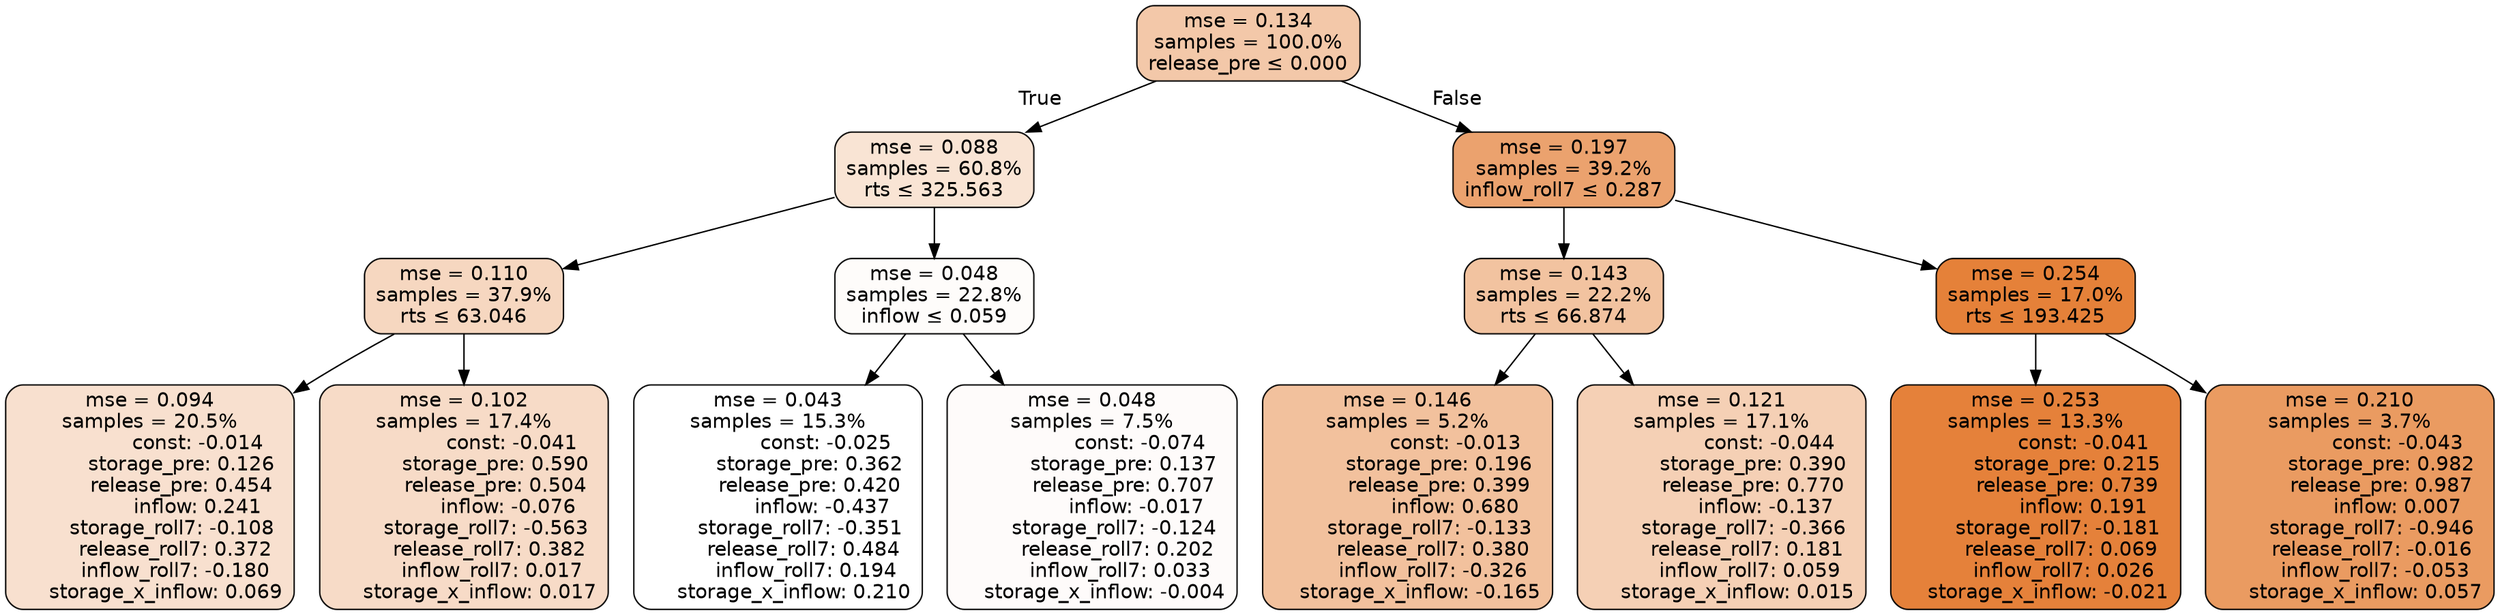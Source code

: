 digraph tree {
bgcolor="transparent"
node [shape=rectangle, style="filled, rounded", color="black", fontname=helvetica] ;
edge [fontname=helvetica] ;
	"0" [label="mse = 0.134
samples = 100.0%
release_pre &le; 0.000", fillcolor="#f3c8a9"]
	"1" [label="mse = 0.088
samples = 60.8%
rts &le; 325.563", fillcolor="#f9e4d4"]
	"2" [label="mse = 0.110
samples = 37.9%
rts &le; 63.046", fillcolor="#f6d7c0"]
	"3" [label="mse = 0.094
samples = 20.5%
               const: -0.014
          storage_pre: 0.126
          release_pre: 0.454
               inflow: 0.241
       storage_roll7: -0.108
        release_roll7: 0.372
        inflow_roll7: -0.180
     storage_x_inflow: 0.069", fillcolor="#f8e0cf"]
	"4" [label="mse = 0.102
samples = 17.4%
               const: -0.041
          storage_pre: 0.590
          release_pre: 0.504
              inflow: -0.076
       storage_roll7: -0.563
        release_roll7: 0.382
         inflow_roll7: 0.017
     storage_x_inflow: 0.017", fillcolor="#f7dbc7"]
	"5" [label="mse = 0.048
samples = 22.8%
inflow &le; 0.059", fillcolor="#fefcfa"]
	"6" [label="mse = 0.043
samples = 15.3%
               const: -0.025
          storage_pre: 0.362
          release_pre: 0.420
              inflow: -0.437
       storage_roll7: -0.351
        release_roll7: 0.484
         inflow_roll7: 0.194
     storage_x_inflow: 0.210", fillcolor="#ffffff"]
	"7" [label="mse = 0.048
samples = 7.5%
               const: -0.074
          storage_pre: 0.137
          release_pre: 0.707
              inflow: -0.017
       storage_roll7: -0.124
        release_roll7: 0.202
         inflow_roll7: 0.033
    storage_x_inflow: -0.004", fillcolor="#fefbfa"]
	"8" [label="mse = 0.197
samples = 39.2%
inflow_roll7 &le; 0.287", fillcolor="#eba26e"]
	"9" [label="mse = 0.143
samples = 22.2%
rts &le; 66.874", fillcolor="#f2c3a0"]
	"10" [label="mse = 0.146
samples = 5.2%
               const: -0.013
          storage_pre: 0.196
          release_pre: 0.399
               inflow: 0.680
       storage_roll7: -0.133
        release_roll7: 0.380
        inflow_roll7: -0.326
    storage_x_inflow: -0.165", fillcolor="#f2c19d"]
	"11" [label="mse = 0.121
samples = 17.1%
               const: -0.044
          storage_pre: 0.390
          release_pre: 0.770
              inflow: -0.137
       storage_roll7: -0.366
        release_roll7: 0.181
         inflow_roll7: 0.059
     storage_x_inflow: 0.015", fillcolor="#f5d0b5"]
	"12" [label="mse = 0.254
samples = 17.0%
rts &le; 193.425", fillcolor="#e58139"]
	"13" [label="mse = 0.253
samples = 13.3%
               const: -0.041
          storage_pre: 0.215
          release_pre: 0.739
               inflow: 0.191
       storage_roll7: -0.181
        release_roll7: 0.069
         inflow_roll7: 0.026
    storage_x_inflow: -0.021", fillcolor="#e5813a"]
	"14" [label="mse = 0.210
samples = 3.7%
               const: -0.043
          storage_pre: 0.982
          release_pre: 0.987
               inflow: 0.007
       storage_roll7: -0.946
       release_roll7: -0.016
        inflow_roll7: -0.053
     storage_x_inflow: 0.057", fillcolor="#ea9b61"]

	"0" -> "1" [labeldistance=2.5, labelangle=45, headlabel="True"]
	"1" -> "2"
	"2" -> "3"
	"2" -> "4"
	"1" -> "5"
	"5" -> "6"
	"5" -> "7"
	"0" -> "8" [labeldistance=2.5, labelangle=-45, headlabel="False"]
	"8" -> "9"
	"9" -> "10"
	"9" -> "11"
	"8" -> "12"
	"12" -> "13"
	"12" -> "14"
}
